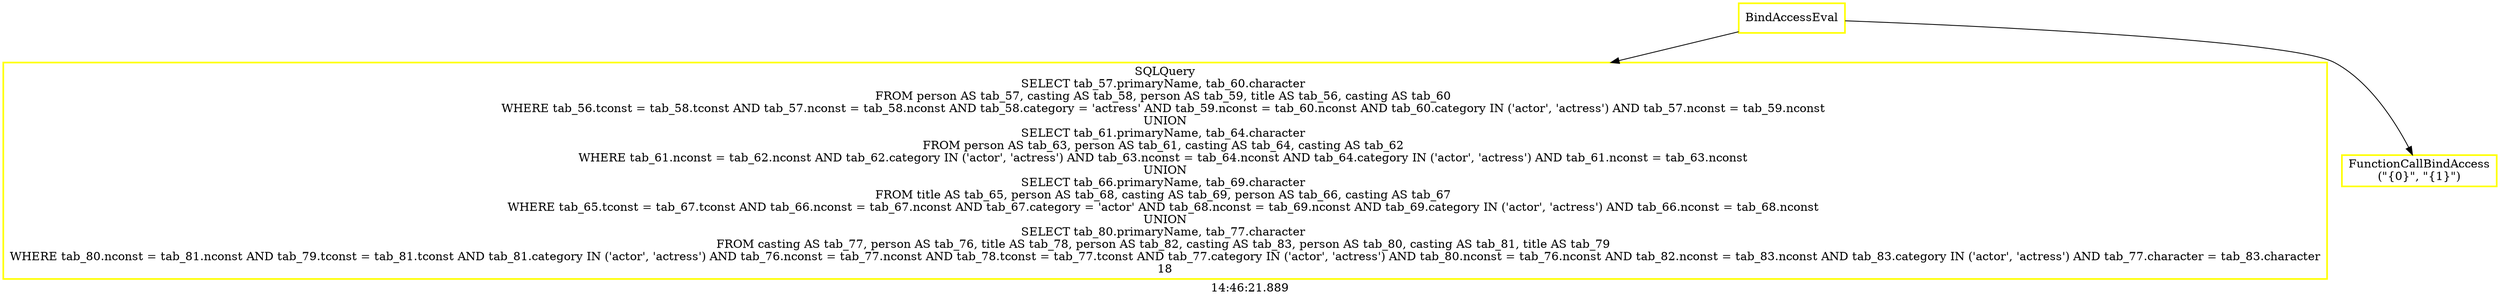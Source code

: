 digraph  g{ graph[label = "14:46:21.889"]
node [shape=rectangle, color=black, fontcolor=black, style=bold] edge [color=black] 0 [label="BindAccessEval", color = yellow] ; 
1 [label="SQLQuery
SELECT tab_57.primaryName, tab_60.character 
FROM person AS tab_57, casting AS tab_58, person AS tab_59, title AS tab_56, casting AS tab_60 
WHERE tab_56.tconst = tab_58.tconst AND tab_57.nconst = tab_58.nconst AND tab_58.category = 'actress' AND tab_59.nconst = tab_60.nconst AND tab_60.category IN ('actor', 'actress') AND tab_57.nconst = tab_59.nconst 
UNION
SELECT tab_61.primaryName, tab_64.character 
FROM person AS tab_63, person AS tab_61, casting AS tab_64, casting AS tab_62 
WHERE tab_61.nconst = tab_62.nconst AND tab_62.category IN ('actor', 'actress') AND tab_63.nconst = tab_64.nconst AND tab_64.category IN ('actor', 'actress') AND tab_61.nconst = tab_63.nconst 
UNION
SELECT tab_66.primaryName, tab_69.character 
FROM title AS tab_65, person AS tab_68, casting AS tab_69, person AS tab_66, casting AS tab_67 
WHERE tab_65.tconst = tab_67.tconst AND tab_66.nconst = tab_67.nconst AND tab_67.category = 'actor' AND tab_68.nconst = tab_69.nconst AND tab_69.category IN ('actor', 'actress') AND tab_66.nconst = tab_68.nconst 
UNION
SELECT tab_80.primaryName, tab_77.character 
FROM casting AS tab_77, person AS tab_76, title AS tab_78, person AS tab_82, casting AS tab_83, person AS tab_80, casting AS tab_81, title AS tab_79 
WHERE tab_80.nconst = tab_81.nconst AND tab_79.tconst = tab_81.tconst AND tab_81.category IN ('actor', 'actress') AND tab_76.nconst = tab_77.nconst AND tab_78.tconst = tab_77.tconst AND tab_77.category IN ('actor', 'actress') AND tab_80.nconst = tab_76.nconst AND tab_82.nconst = tab_83.nconst AND tab_83.category IN ('actor', 'actress') AND tab_77.character = tab_83.character
18", color = yellow] ; 
0 -> 1 ; 
2 [label="FunctionCallBindAccess
(\"{0}\", \"{1}\")", color = yellow] ; 
0 -> 2 ; 
}

